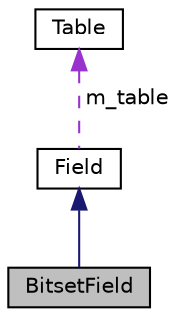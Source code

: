 digraph "BitsetField"
{
  edge [fontname="Helvetica",fontsize="10",labelfontname="Helvetica",labelfontsize="10"];
  node [fontname="Helvetica",fontsize="10",shape=record];
  Node1 [label="BitsetField",height=0.2,width=0.4,color="black", fillcolor="grey75", style="filled", fontcolor="black"];
  Node2 -> Node1 [dir="back",color="midnightblue",fontsize="10",style="solid"];
  Node2 [label="Field",height=0.2,width=0.4,color="black", fillcolor="white", style="filled",URL="$classField.html"];
  Node3 -> Node2 [dir="back",color="darkorchid3",fontsize="10",style="dashed",label=" m_table" ];
  Node3 [label="Table",height=0.2,width=0.4,color="black", fillcolor="white", style="filled",URL="$classTable.html"];
}
